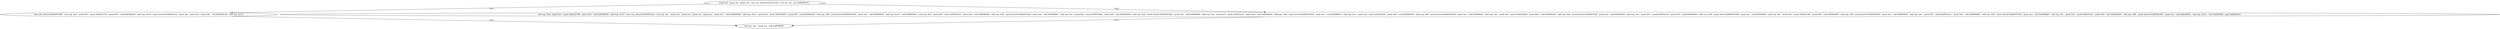 digraph "func" {
"134517488" [label = "'push edi', 'push esi', 'push eax', 'mov esi, dword [esp+0x10]', 'test esi, esi', 'jne 0x8049479', " ]
"134517881" [label = "'mov edi, dword [0x8056188]', 'sub esp, 0x4', 'push 0x5', 'push 0x8052774', 'push 0x0', 'call 0x8048e80', 'add esp, 0x10', 'push dword [0x80561fc]', 'push eax', 'push 0x1', 'push edi', 'call 0x8049130', 'add esp, 0x10', " ]
"134517503" [label = "'sub esp, 0x4', 'push 0x5', 'push 0x805279b', 'push 0x0', 'call 0x8048e80', 'add esp, 0x10', 'mov ecx, dword [0x80561fc]', 'sub esp, 0xc', 'push ecx', 'push ecx', 'push ecx', 'push eax', 'push 0x1', 'call 0x8049090', 'add esp, 0x1c', 'push 0x5', 'push 0x8052839', 'push 0x0', 'call 0x8048e80', 'add esp, 0x8', 'push dword [0x8056194]', 'push eax', 'call 0x8048fa0', 'add esp, 0x10', 'call 0x80494c0', 'sub esp, 0x4', 'push 0x5', 'push 0x80528c4', 'push 0x0', 'call 0x8048e80', 'add esp, 0x8', 'push dword [0x8056194]', 'push eax', 'call 0x8048fa0', 'add esp, 0xc', 'push 0x5', 'push 0x80529ab', 'push 0x0', 'call 0x8048e80', 'add esp, 0x8', 'push dword [0x8056194]', 'push eax', 'call 0x8048fa0', 'add esp, 0xc', 'push 0x5', 'push 0x8052ac6', 'push 0x0', 'call 0x8048e80', 'add esp, 0x8', 'push dword [0x8056194]', 'push eax', 'call 0x8048fa0', 'add esp, 0xc', 'push 0x5', 'push 0x8052b46', 'push 0x0', 'call 0x8048e80', 'add esp, 0x8', 'push dword [0x8056194]', 'push eax', 'call 0x8048fa0', 'add esp, 0xc', 'push 0x5', 'push 0x8052bbd', 'push 0x0', 'call 0x8048e80', 'add esp, 0x8', 'push dword [0x8056194]', 'push eax', 'call 0x8048fa0', 'add esp, 0xc', 'push 0x5', 'push 0x8052c04', 'push 0x0', 'call 0x8048e80', 'add esp, 0x8', 'push dword [0x8056194]', 'push eax', 'call 0x8048fa0', 'add esp, 0xc', 'push 0x5', 'push 0x8052c4b', 'push 0x0', 'call 0x8048e80', 'add esp, 0x8', 'push dword [0x8056194]', 'push eax', 'call 0x8048fa0', 'add esp, 0xc', 'push 0x5', 'push 0x8052e1c', 'push 0x0', 'call 0x8048e80', 'add esp, 0x8', 'push dword [0x8056194]', 'push eax', 'call 0x8048fa0', 'add esp, 0xc', 'push 0x5', 'push 0x8052e4c', 'push 0x0', 'call 0x8048e80', 'add esp, 0x8', 'push dword [0x8056194]', 'push eax', 'call 0x8048fa0', 'add esp, 0x10', 'call 0x80494f0', 'jmp 0x80494a5', " ]
"134517925" [label = "'sub esp, 0xc', 'push esi', 'call 0x8048f90', " ]
"134517488" -> "134517881" [ label = "CFG" ]
"134517488" -> "134517503" [ label = "CFG" ]
"134517881" -> "134517925" [ label = "CFG" ]
"134517503" -> "134517925" [ label = "CFG" ]
}

